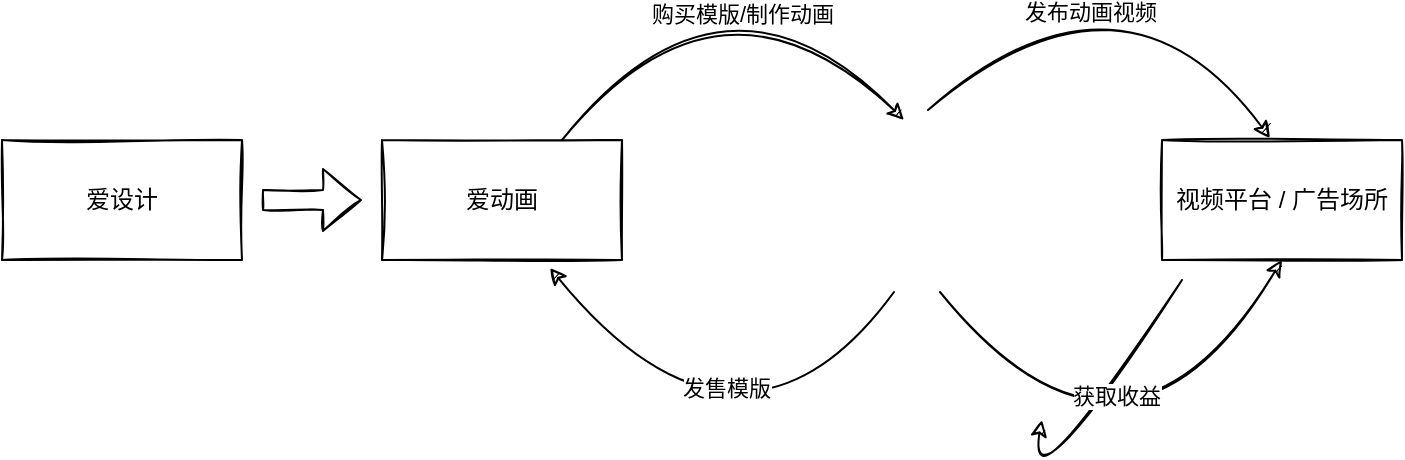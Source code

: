 <mxfile version="20.0.4" type="github">
  <diagram id="g5LdAZqcsG4XPn_OqiQN" name="Page-1">
    <mxGraphModel dx="770" dy="535" grid="1" gridSize="10" guides="1" tooltips="1" connect="1" arrows="1" fold="1" page="1" pageScale="1" pageWidth="827" pageHeight="1169" math="0" shadow="0">
      <root>
        <mxCell id="0" />
        <mxCell id="1" parent="0" />
        <mxCell id="9ShA078spcc997djoVab-4" value="视频平台 / 广告场所" style="rounded=0;whiteSpace=wrap;html=1;sketch=1;" vertex="1" parent="1">
          <mxGeometry x="620" y="240" width="120" height="60" as="geometry" />
        </mxCell>
        <mxCell id="9ShA078spcc997djoVab-7" value="" style="endArrow=classic;html=1;rounded=0;sketch=1;curved=1;exitX=0.5;exitY=1;exitDx=0;exitDy=0;entryX=0.5;entryY=1;entryDx=0;entryDy=0;" edge="1" parent="1" target="9ShA078spcc997djoVab-3">
          <mxGeometry width="50" height="50" relative="1" as="geometry">
            <mxPoint x="630" y="310" as="sourcePoint" />
            <mxPoint x="560" y="380" as="targetPoint" />
            <Array as="points">
              <mxPoint x="550" y="430" />
            </Array>
          </mxGeometry>
        </mxCell>
        <mxCell id="9ShA078spcc997djoVab-9" value="爱动画" style="rounded=0;whiteSpace=wrap;html=1;sketch=1;" vertex="1" parent="1">
          <mxGeometry x="230" y="240" width="120" height="60" as="geometry" />
        </mxCell>
        <mxCell id="9ShA078spcc997djoVab-14" value="" style="shape=image;verticalLabelPosition=bottom;labelBackgroundColor=default;verticalAlign=top;aspect=fixed;imageAspect=0;image=https://icon-library.com/images/users-icon/users-icon-7.jpg;sketch=1;" vertex="1" parent="1">
          <mxGeometry x="440" y="224" width="92" height="92" as="geometry" />
        </mxCell>
        <mxCell id="9ShA078spcc997djoVab-15" value="" style="endArrow=classic;html=1;rounded=0;sketch=1;curved=1;exitX=0.75;exitY=0;exitDx=0;exitDy=0;entryX=0.5;entryY=0;entryDx=0;entryDy=0;" edge="1" parent="1" source="9ShA078spcc997djoVab-9">
          <mxGeometry width="50" height="50" relative="1" as="geometry">
            <mxPoint x="320" y="220" as="sourcePoint" />
            <mxPoint x="491" y="230" as="targetPoint" />
            <Array as="points">
              <mxPoint x="401" y="140" />
            </Array>
          </mxGeometry>
        </mxCell>
        <mxCell id="9ShA078spcc997djoVab-16" value="购买模版/制作动画" style="edgeLabel;html=1;align=center;verticalAlign=middle;resizable=0;points=[];" vertex="1" connectable="0" parent="9ShA078spcc997djoVab-15">
          <mxGeometry x="0.208" y="-28" relative="1" as="geometry">
            <mxPoint x="10" y="-1" as="offset" />
          </mxGeometry>
        </mxCell>
        <mxCell id="9ShA078spcc997djoVab-17" value="" style="endArrow=classic;html=1;rounded=0;sketch=1;curved=1;entryX=0.45;entryY=-0.017;entryDx=0;entryDy=0;entryPerimeter=0;exitX=0.685;exitY=0.011;exitDx=0;exitDy=0;exitPerimeter=0;" edge="1" parent="1" source="9ShA078spcc997djoVab-14" target="9ShA078spcc997djoVab-4">
          <mxGeometry width="50" height="50" relative="1" as="geometry">
            <mxPoint x="580" y="210" as="sourcePoint" />
            <mxPoint x="630" y="160" as="targetPoint" />
            <Array as="points">
              <mxPoint x="600" y="140" />
            </Array>
          </mxGeometry>
        </mxCell>
        <mxCell id="9ShA078spcc997djoVab-18" value="发布动画视频" style="edgeLabel;html=1;align=center;verticalAlign=middle;resizable=0;points=[];" vertex="1" connectable="0" parent="9ShA078spcc997djoVab-17">
          <mxGeometry x="-0.273" y="-17" relative="1" as="geometry">
            <mxPoint y="-1" as="offset" />
          </mxGeometry>
        </mxCell>
        <mxCell id="9ShA078spcc997djoVab-19" value="" style="endArrow=classic;html=1;rounded=0;sketch=1;curved=1;exitX=0.5;exitY=1;exitDx=0;exitDy=0;entryX=0.7;entryY=1.067;entryDx=0;entryDy=0;entryPerimeter=0;" edge="1" parent="1" source="9ShA078spcc997djoVab-14" target="9ShA078spcc997djoVab-9">
          <mxGeometry width="50" height="50" relative="1" as="geometry">
            <mxPoint x="430" y="480" as="sourcePoint" />
            <mxPoint x="310" y="330" as="targetPoint" />
            <Array as="points">
              <mxPoint x="410" y="420" />
            </Array>
          </mxGeometry>
        </mxCell>
        <mxCell id="9ShA078spcc997djoVab-20" value="发售模版" style="edgeLabel;html=1;align=center;verticalAlign=middle;resizable=0;points=[];" vertex="1" connectable="0" parent="9ShA078spcc997djoVab-19">
          <mxGeometry x="0.272" y="-29" relative="1" as="geometry">
            <mxPoint as="offset" />
          </mxGeometry>
        </mxCell>
        <mxCell id="9ShA078spcc997djoVab-21" value="" style="endArrow=classic;html=1;rounded=0;sketch=1;curved=1;exitX=0.75;exitY=1;exitDx=0;exitDy=0;entryX=0.5;entryY=1;entryDx=0;entryDy=0;" edge="1" parent="1" source="9ShA078spcc997djoVab-14" target="9ShA078spcc997djoVab-4">
          <mxGeometry width="50" height="50" relative="1" as="geometry">
            <mxPoint x="540" y="410" as="sourcePoint" />
            <mxPoint x="590" y="360" as="targetPoint" />
            <Array as="points">
              <mxPoint x="600" y="430" />
            </Array>
          </mxGeometry>
        </mxCell>
        <mxCell id="9ShA078spcc997djoVab-22" value="获取收益" style="edgeLabel;html=1;align=center;verticalAlign=middle;resizable=0;points=[];" vertex="1" connectable="0" parent="9ShA078spcc997djoVab-21">
          <mxGeometry x="0.321" y="35" relative="1" as="geometry">
            <mxPoint as="offset" />
          </mxGeometry>
        </mxCell>
        <mxCell id="9ShA078spcc997djoVab-23" value="爱设计" style="rounded=0;whiteSpace=wrap;html=1;sketch=1;" vertex="1" parent="1">
          <mxGeometry x="40" y="240" width="120" height="60" as="geometry" />
        </mxCell>
        <mxCell id="9ShA078spcc997djoVab-24" value="" style="shape=flexArrow;endArrow=classic;html=1;rounded=0;sketch=1;curved=1;" edge="1" parent="1">
          <mxGeometry width="50" height="50" relative="1" as="geometry">
            <mxPoint x="170" y="270" as="sourcePoint" />
            <mxPoint x="220" y="270" as="targetPoint" />
          </mxGeometry>
        </mxCell>
      </root>
    </mxGraphModel>
  </diagram>
</mxfile>
